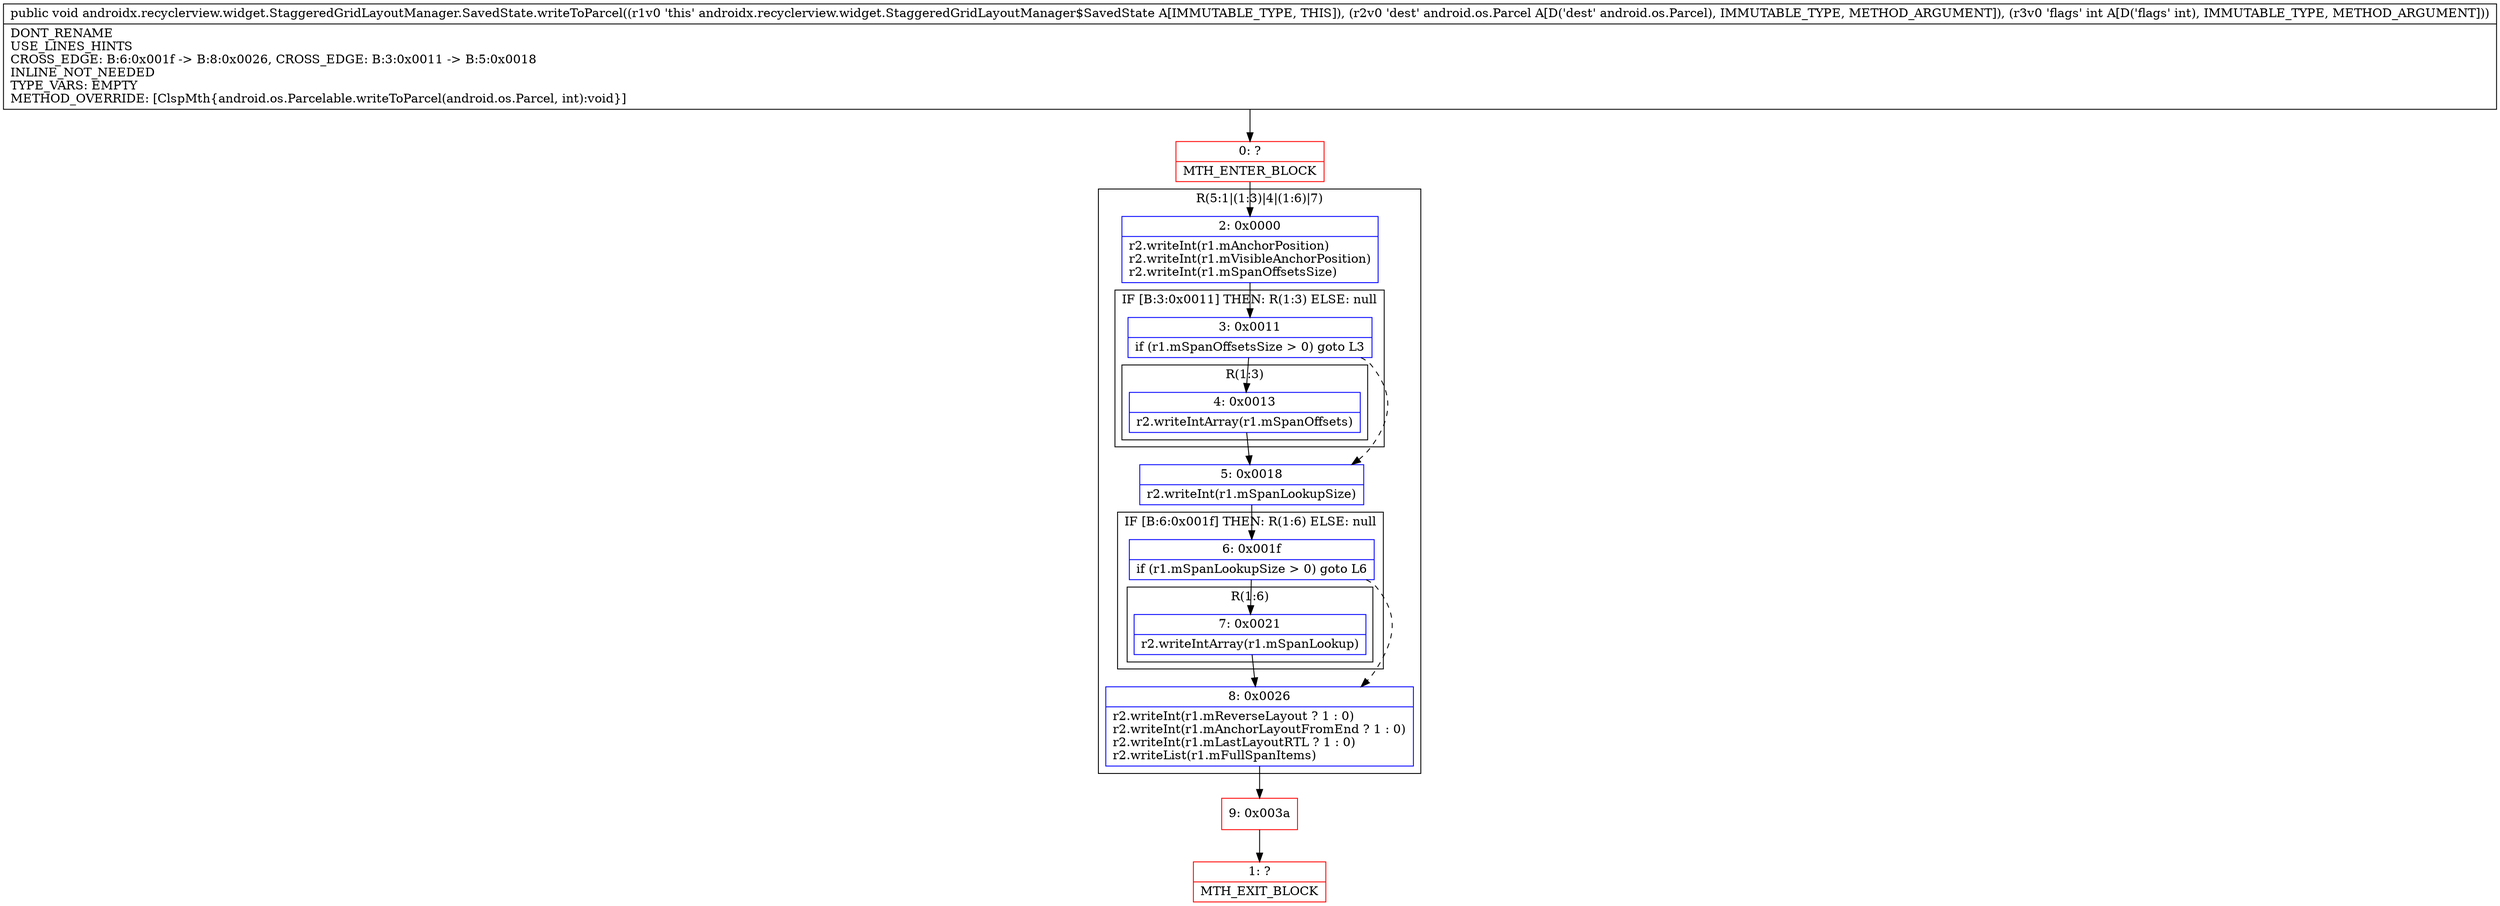 digraph "CFG forandroidx.recyclerview.widget.StaggeredGridLayoutManager.SavedState.writeToParcel(Landroid\/os\/Parcel;I)V" {
subgraph cluster_Region_1834986485 {
label = "R(5:1|(1:3)|4|(1:6)|7)";
node [shape=record,color=blue];
Node_2 [shape=record,label="{2\:\ 0x0000|r2.writeInt(r1.mAnchorPosition)\lr2.writeInt(r1.mVisibleAnchorPosition)\lr2.writeInt(r1.mSpanOffsetsSize)\l}"];
subgraph cluster_IfRegion_1813042552 {
label = "IF [B:3:0x0011] THEN: R(1:3) ELSE: null";
node [shape=record,color=blue];
Node_3 [shape=record,label="{3\:\ 0x0011|if (r1.mSpanOffsetsSize \> 0) goto L3\l}"];
subgraph cluster_Region_1718949191 {
label = "R(1:3)";
node [shape=record,color=blue];
Node_4 [shape=record,label="{4\:\ 0x0013|r2.writeIntArray(r1.mSpanOffsets)\l}"];
}
}
Node_5 [shape=record,label="{5\:\ 0x0018|r2.writeInt(r1.mSpanLookupSize)\l}"];
subgraph cluster_IfRegion_1015914302 {
label = "IF [B:6:0x001f] THEN: R(1:6) ELSE: null";
node [shape=record,color=blue];
Node_6 [shape=record,label="{6\:\ 0x001f|if (r1.mSpanLookupSize \> 0) goto L6\l}"];
subgraph cluster_Region_748526425 {
label = "R(1:6)";
node [shape=record,color=blue];
Node_7 [shape=record,label="{7\:\ 0x0021|r2.writeIntArray(r1.mSpanLookup)\l}"];
}
}
Node_8 [shape=record,label="{8\:\ 0x0026|r2.writeInt(r1.mReverseLayout ? 1 : 0)\lr2.writeInt(r1.mAnchorLayoutFromEnd ? 1 : 0)\lr2.writeInt(r1.mLastLayoutRTL ? 1 : 0)\lr2.writeList(r1.mFullSpanItems)\l}"];
}
Node_0 [shape=record,color=red,label="{0\:\ ?|MTH_ENTER_BLOCK\l}"];
Node_9 [shape=record,color=red,label="{9\:\ 0x003a}"];
Node_1 [shape=record,color=red,label="{1\:\ ?|MTH_EXIT_BLOCK\l}"];
MethodNode[shape=record,label="{public void androidx.recyclerview.widget.StaggeredGridLayoutManager.SavedState.writeToParcel((r1v0 'this' androidx.recyclerview.widget.StaggeredGridLayoutManager$SavedState A[IMMUTABLE_TYPE, THIS]), (r2v0 'dest' android.os.Parcel A[D('dest' android.os.Parcel), IMMUTABLE_TYPE, METHOD_ARGUMENT]), (r3v0 'flags' int A[D('flags' int), IMMUTABLE_TYPE, METHOD_ARGUMENT]))  | DONT_RENAME\lUSE_LINES_HINTS\lCROSS_EDGE: B:6:0x001f \-\> B:8:0x0026, CROSS_EDGE: B:3:0x0011 \-\> B:5:0x0018\lINLINE_NOT_NEEDED\lTYPE_VARS: EMPTY\lMETHOD_OVERRIDE: [ClspMth\{android.os.Parcelable.writeToParcel(android.os.Parcel, int):void\}]\l}"];
MethodNode -> Node_0;Node_2 -> Node_3;
Node_3 -> Node_4;
Node_3 -> Node_5[style=dashed];
Node_4 -> Node_5;
Node_5 -> Node_6;
Node_6 -> Node_7;
Node_6 -> Node_8[style=dashed];
Node_7 -> Node_8;
Node_8 -> Node_9;
Node_0 -> Node_2;
Node_9 -> Node_1;
}

